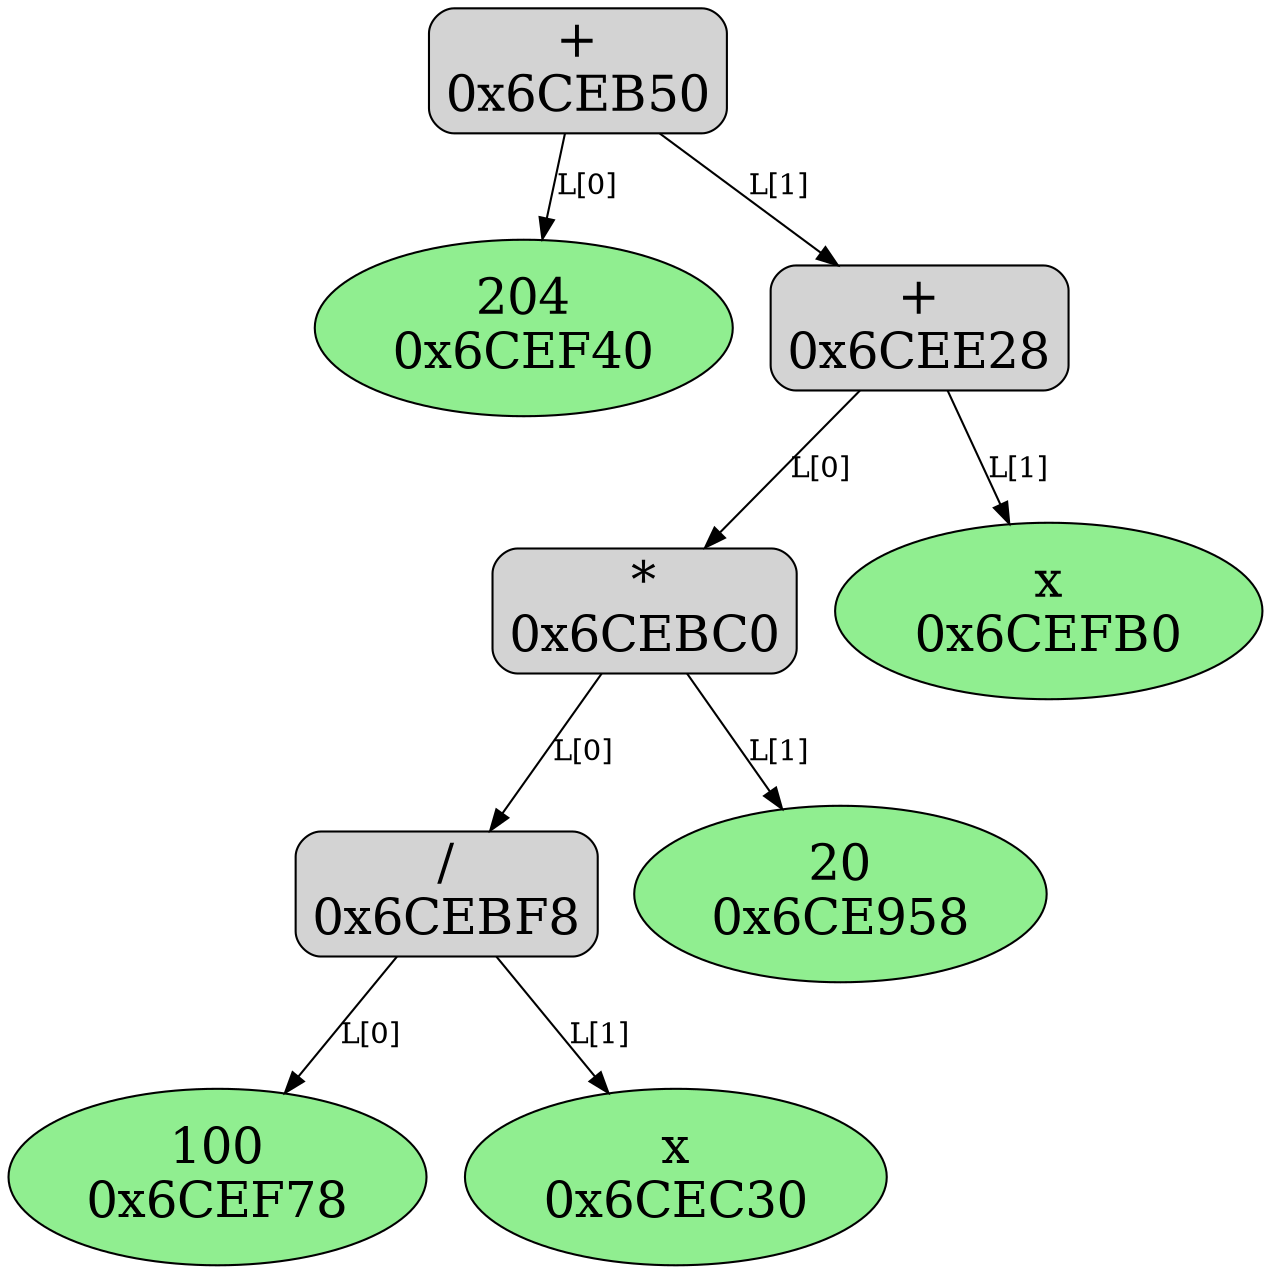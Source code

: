 digraph{
node [color = "black", fontsize = 24, shape = "box", style = "filled, rounded", fillcolor = "lightgray"]
edge [color = "black", fontsize = 24]
"204
0x6CEF40" [shape = "ellipse", fillcolor = "lightgreen"] 
"100
0x6CEF78" [shape = "ellipse", fillcolor = "lightgreen"] 
"x
0x6CEC30" [shape = "ellipse", fillcolor = "lightgreen"] 
 "/
0x6CEBF8" 
 "/
0x6CEBF8" ->  "x
0x6CEC30" [label = "L[1]", fontsize = 14] 
 "/
0x6CEBF8" ->  "100
0x6CEF78" [label = "L[0]", fontsize = 14] 
"20
0x6CE958" [shape = "ellipse", fillcolor = "lightgreen"] 
 "*
0x6CEBC0" 
 "*
0x6CEBC0" ->  "20
0x6CE958" [label = "L[1]", fontsize = 14] 
 "*
0x6CEBC0" ->  "/
0x6CEBF8" [label = "L[0]", fontsize = 14] 
"x
0x6CEFB0" [shape = "ellipse", fillcolor = "lightgreen"] 
 "+
0x6CEE28" 
 "+
0x6CEE28" ->  "x
0x6CEFB0" [label = "L[1]", fontsize = 14] 
 "+
0x6CEE28" ->  "*
0x6CEBC0" [label = "L[0]", fontsize = 14] 
 "+
0x6CEB50" 
 "+
0x6CEB50" ->  "+
0x6CEE28" [label = "L[1]", fontsize = 14] 
 "+
0x6CEB50" ->  "204
0x6CEF40" [label = "L[0]", fontsize = 14] 
}